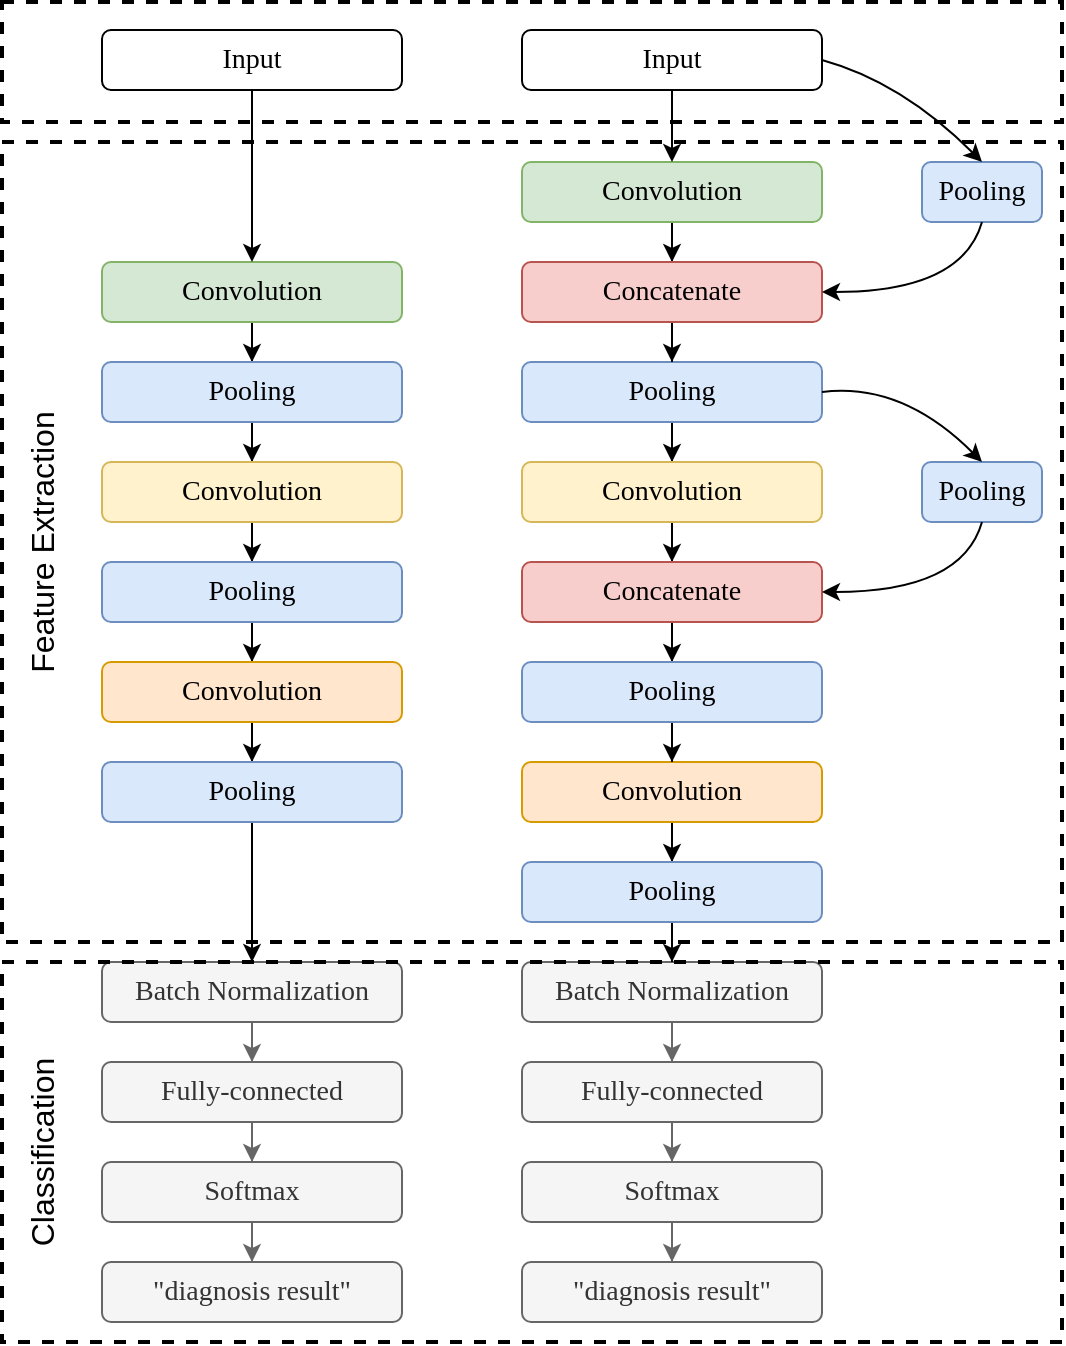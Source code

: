 <mxfile version="14.6.3" type="github">
  <diagram id="G1ueufbk49I8TSUFnGD2" name="Page-1">
    <mxGraphModel dx="1730" dy="820" grid="1" gridSize="10" guides="1" tooltips="1" connect="1" arrows="1" fold="1" page="1" pageScale="1" pageWidth="827" pageHeight="1169" math="0" shadow="0">
      <root>
        <mxCell id="0" />
        <mxCell id="1" parent="0" />
        <mxCell id="OHX--9mFXbIaixfxGd-B-17" value="" style="group;direction=east;rotation=90;" vertex="1" connectable="0" parent="1">
          <mxGeometry y="350" width="430" height="150" as="geometry" />
        </mxCell>
        <mxCell id="OHX--9mFXbIaixfxGd-B-27" style="edgeStyle=orthogonalEdgeStyle;rounded=0;orthogonalLoop=1;jettySize=auto;html=1;entryX=0.5;entryY=0;entryDx=0;entryDy=0;" edge="1" parent="OHX--9mFXbIaixfxGd-B-17" source="OHX--9mFXbIaixfxGd-B-3" target="OHX--9mFXbIaixfxGd-B-12">
          <mxGeometry relative="1" as="geometry" />
        </mxCell>
        <mxCell id="OHX--9mFXbIaixfxGd-B-3" value="&lt;p class=&quot;MsoNormal&quot;&gt;&lt;span style=&quot;font-family: &amp;#34;times new roman&amp;#34; ; font-size: 10.5pt&quot;&gt;Convolution&lt;/span&gt;&lt;/p&gt;" style="rounded=1;whiteSpace=wrap;html=1;rotation=0;direction=east;fillColor=#d5e8d4;strokeColor=#82b366;" vertex="1" parent="OHX--9mFXbIaixfxGd-B-17">
          <mxGeometry x="140" y="-190" width="150" height="30" as="geometry" />
        </mxCell>
        <mxCell id="OHX--9mFXbIaixfxGd-B-33" style="edgeStyle=orthogonalEdgeStyle;rounded=0;orthogonalLoop=1;jettySize=auto;html=1;entryX=0.5;entryY=0;entryDx=0;entryDy=0;fillColor=#f5f5f5;strokeColor=#666666;" edge="1" parent="OHX--9mFXbIaixfxGd-B-17" source="OHX--9mFXbIaixfxGd-B-8" target="OHX--9mFXbIaixfxGd-B-9">
          <mxGeometry relative="1" as="geometry" />
        </mxCell>
        <mxCell id="OHX--9mFXbIaixfxGd-B-8" value="&lt;p class=&quot;MsoNormal&quot;&gt;&lt;span style=&quot;font-family: &amp;#34;times new roman&amp;#34; ; font-size: 10.5pt&quot;&gt;B&lt;/span&gt;&lt;span style=&quot;font-family: &amp;#34;times new roman&amp;#34; ; font-size: 10.5pt&quot;&gt;atch&lt;/span&gt;&lt;span style=&quot;font-family: &amp;#34;times new roman&amp;#34; ; font-size: 10.5pt&quot;&gt;&amp;nbsp;N&lt;/span&gt;&lt;span style=&quot;font-family: &amp;#34;times new roman&amp;#34; ; font-size: 10.5pt&quot;&gt;ormalization&lt;/span&gt;&lt;/p&gt;" style="rounded=1;whiteSpace=wrap;html=1;rotation=0;direction=east;fillColor=#f5f5f5;strokeColor=#666666;fontColor=#333333;" vertex="1" parent="OHX--9mFXbIaixfxGd-B-17">
          <mxGeometry x="140" y="160" width="150" height="30" as="geometry" />
        </mxCell>
        <mxCell id="OHX--9mFXbIaixfxGd-B-34" style="edgeStyle=orthogonalEdgeStyle;rounded=0;orthogonalLoop=1;jettySize=auto;html=1;entryX=0.5;entryY=0;entryDx=0;entryDy=0;fillColor=#f5f5f5;strokeColor=#666666;" edge="1" parent="OHX--9mFXbIaixfxGd-B-17" source="OHX--9mFXbIaixfxGd-B-9" target="OHX--9mFXbIaixfxGd-B-11">
          <mxGeometry relative="1" as="geometry" />
        </mxCell>
        <mxCell id="OHX--9mFXbIaixfxGd-B-9" value="&lt;p class=&quot;MsoNormal&quot;&gt;&lt;span style=&quot;font-family: &amp;#34;times new roman&amp;#34; ; font-size: 10.5pt&quot;&gt;Fully-connected&lt;/span&gt;&lt;/p&gt;" style="rounded=1;whiteSpace=wrap;html=1;rotation=0;direction=east;fillColor=#f5f5f5;strokeColor=#666666;fontColor=#333333;" vertex="1" parent="OHX--9mFXbIaixfxGd-B-17">
          <mxGeometry x="140" y="210" width="150" height="30" as="geometry" />
        </mxCell>
        <mxCell id="OHX--9mFXbIaixfxGd-B-11" value="&lt;p class=&quot;MsoNormal&quot;&gt;&lt;font face=&quot;times new roman&quot;&gt;&lt;span style=&quot;font-size: 14px&quot;&gt;Softmax&lt;/span&gt;&lt;/font&gt;&lt;/p&gt;" style="rounded=1;whiteSpace=wrap;html=1;rotation=0;direction=east;fillColor=#f5f5f5;strokeColor=#666666;fontColor=#333333;" vertex="1" parent="OHX--9mFXbIaixfxGd-B-17">
          <mxGeometry x="140" y="260" width="150" height="30" as="geometry" />
        </mxCell>
        <mxCell id="OHX--9mFXbIaixfxGd-B-28" style="edgeStyle=orthogonalEdgeStyle;rounded=0;orthogonalLoop=1;jettySize=auto;html=1;" edge="1" parent="OHX--9mFXbIaixfxGd-B-17" source="OHX--9mFXbIaixfxGd-B-12" target="OHX--9mFXbIaixfxGd-B-13">
          <mxGeometry relative="1" as="geometry" />
        </mxCell>
        <mxCell id="OHX--9mFXbIaixfxGd-B-12" value="&lt;p class=&quot;MsoNormal&quot;&gt;&lt;span style=&quot;font-family: &amp;#34;times new roman&amp;#34; ; font-size: 10.5pt&quot;&gt;P&lt;/span&gt;&lt;span style=&quot;font-family: &amp;#34;times new roman&amp;#34; ; font-size: 10.5pt&quot;&gt;ool&lt;/span&gt;&lt;span style=&quot;font-family: &amp;#34;times new roman&amp;#34; ; font-size: 10.5pt&quot;&gt;ing&lt;/span&gt;&lt;/p&gt;" style="rounded=1;whiteSpace=wrap;html=1;rotation=0;direction=east;fillColor=#dae8fc;strokeColor=#6c8ebf;" vertex="1" parent="OHX--9mFXbIaixfxGd-B-17">
          <mxGeometry x="140" y="-140" width="150" height="30" as="geometry" />
        </mxCell>
        <mxCell id="OHX--9mFXbIaixfxGd-B-29" style="edgeStyle=orthogonalEdgeStyle;rounded=0;orthogonalLoop=1;jettySize=auto;html=1;entryX=0.5;entryY=0;entryDx=0;entryDy=0;" edge="1" parent="OHX--9mFXbIaixfxGd-B-17" source="OHX--9mFXbIaixfxGd-B-13" target="OHX--9mFXbIaixfxGd-B-14">
          <mxGeometry relative="1" as="geometry" />
        </mxCell>
        <mxCell id="OHX--9mFXbIaixfxGd-B-13" value="&lt;p class=&quot;MsoNormal&quot;&gt;&lt;span style=&quot;font-family: &amp;#34;times new roman&amp;#34; ; font-size: 10.5pt&quot;&gt;Convolution&lt;/span&gt;&lt;/p&gt;" style="rounded=1;whiteSpace=wrap;html=1;rotation=0;direction=east;fillColor=#fff2cc;strokeColor=#d6b656;" vertex="1" parent="OHX--9mFXbIaixfxGd-B-17">
          <mxGeometry x="140" y="-90" width="150" height="30" as="geometry" />
        </mxCell>
        <mxCell id="OHX--9mFXbIaixfxGd-B-30" style="edgeStyle=orthogonalEdgeStyle;rounded=0;orthogonalLoop=1;jettySize=auto;html=1;entryX=0.5;entryY=0;entryDx=0;entryDy=0;" edge="1" parent="OHX--9mFXbIaixfxGd-B-17" source="OHX--9mFXbIaixfxGd-B-14" target="OHX--9mFXbIaixfxGd-B-15">
          <mxGeometry relative="1" as="geometry" />
        </mxCell>
        <mxCell id="OHX--9mFXbIaixfxGd-B-14" value="&lt;p class=&quot;MsoNormal&quot;&gt;&lt;span style=&quot;font-family: &amp;#34;times new roman&amp;#34; ; font-size: 10.5pt&quot;&gt;P&lt;/span&gt;&lt;span style=&quot;font-family: &amp;#34;times new roman&amp;#34; ; font-size: 10.5pt&quot;&gt;ool&lt;/span&gt;&lt;span style=&quot;font-family: &amp;#34;times new roman&amp;#34; ; font-size: 10.5pt&quot;&gt;ing&lt;/span&gt;&lt;/p&gt;" style="rounded=1;whiteSpace=wrap;html=1;rotation=0;direction=east;fillColor=#dae8fc;strokeColor=#6c8ebf;" vertex="1" parent="OHX--9mFXbIaixfxGd-B-17">
          <mxGeometry x="140" y="-40" width="150" height="30" as="geometry" />
        </mxCell>
        <mxCell id="OHX--9mFXbIaixfxGd-B-31" style="edgeStyle=orthogonalEdgeStyle;rounded=0;orthogonalLoop=1;jettySize=auto;html=1;" edge="1" parent="OHX--9mFXbIaixfxGd-B-17" source="OHX--9mFXbIaixfxGd-B-15" target="OHX--9mFXbIaixfxGd-B-16">
          <mxGeometry relative="1" as="geometry" />
        </mxCell>
        <mxCell id="OHX--9mFXbIaixfxGd-B-15" value="&lt;p class=&quot;MsoNormal&quot;&gt;&lt;span style=&quot;font-family: &amp;#34;times new roman&amp;#34; ; font-size: 10.5pt&quot;&gt;Convolution&lt;/span&gt;&lt;/p&gt;" style="rounded=1;whiteSpace=wrap;html=1;rotation=0;direction=east;fillColor=#ffe6cc;strokeColor=#d79b00;" vertex="1" parent="OHX--9mFXbIaixfxGd-B-17">
          <mxGeometry x="140" y="10" width="150" height="30" as="geometry" />
        </mxCell>
        <mxCell id="OHX--9mFXbIaixfxGd-B-32" style="edgeStyle=orthogonalEdgeStyle;rounded=0;orthogonalLoop=1;jettySize=auto;html=1;entryX=0.5;entryY=0;entryDx=0;entryDy=0;" edge="1" parent="OHX--9mFXbIaixfxGd-B-17" source="OHX--9mFXbIaixfxGd-B-16" target="OHX--9mFXbIaixfxGd-B-8">
          <mxGeometry relative="1" as="geometry" />
        </mxCell>
        <mxCell id="OHX--9mFXbIaixfxGd-B-16" value="&lt;p class=&quot;MsoNormal&quot;&gt;&lt;span style=&quot;font-family: &amp;#34;times new roman&amp;#34; ; font-size: 10.5pt&quot;&gt;P&lt;/span&gt;&lt;span style=&quot;font-family: &amp;#34;times new roman&amp;#34; ; font-size: 10.5pt&quot;&gt;ool&lt;/span&gt;&lt;span style=&quot;font-family: &amp;#34;times new roman&amp;#34; ; font-size: 10.5pt&quot;&gt;ing&lt;/span&gt;&lt;/p&gt;" style="rounded=1;whiteSpace=wrap;html=1;rotation=0;direction=east;fillColor=#dae8fc;strokeColor=#6c8ebf;" vertex="1" parent="OHX--9mFXbIaixfxGd-B-17">
          <mxGeometry x="140" y="60" width="150" height="30" as="geometry" />
        </mxCell>
        <mxCell id="OHX--9mFXbIaixfxGd-B-26" style="edgeStyle=orthogonalEdgeStyle;rounded=0;orthogonalLoop=1;jettySize=auto;html=1;entryX=0.5;entryY=0;entryDx=0;entryDy=0;" edge="1" parent="1" source="OHX--9mFXbIaixfxGd-B-25" target="OHX--9mFXbIaixfxGd-B-3">
          <mxGeometry relative="1" as="geometry" />
        </mxCell>
        <mxCell id="OHX--9mFXbIaixfxGd-B-25" value="&lt;p class=&quot;MsoNormal&quot;&gt;&lt;span style=&quot;font-family: &amp;#34;times new roman&amp;#34; ; font-size: 10.5pt&quot;&gt;Input&lt;/span&gt;&lt;/p&gt;" style="rounded=1;whiteSpace=wrap;html=1;rotation=0;direction=east;" vertex="1" parent="1">
          <mxGeometry x="140" y="44" width="150" height="30" as="geometry" />
        </mxCell>
        <mxCell id="OHX--9mFXbIaixfxGd-B-35" value="&lt;p class=&quot;MsoNormal&quot;&gt;&lt;font face=&quot;times new roman&quot;&gt;&lt;span style=&quot;font-size: 14px&quot;&gt;&quot;diagnosis result&quot;&lt;/span&gt;&lt;/font&gt;&lt;/p&gt;" style="rounded=1;whiteSpace=wrap;html=1;rotation=0;direction=east;fillColor=#f5f5f5;strokeColor=#666666;fontColor=#333333;" vertex="1" parent="1">
          <mxGeometry x="140" y="660" width="150" height="30" as="geometry" />
        </mxCell>
        <mxCell id="OHX--9mFXbIaixfxGd-B-36" style="edgeStyle=orthogonalEdgeStyle;rounded=0;orthogonalLoop=1;jettySize=auto;html=1;fillColor=#f5f5f5;strokeColor=#666666;" edge="1" parent="1" source="OHX--9mFXbIaixfxGd-B-11" target="OHX--9mFXbIaixfxGd-B-35">
          <mxGeometry relative="1" as="geometry" />
        </mxCell>
        <mxCell id="OHX--9mFXbIaixfxGd-B-37" value="" style="group;direction=east;rotation=90;" vertex="1" connectable="0" parent="1">
          <mxGeometry x="210" y="250" width="430" height="150" as="geometry" />
        </mxCell>
        <mxCell id="OHX--9mFXbIaixfxGd-B-66" style="edgeStyle=orthogonalEdgeStyle;rounded=0;orthogonalLoop=1;jettySize=auto;html=1;" edge="1" parent="OHX--9mFXbIaixfxGd-B-37" source="OHX--9mFXbIaixfxGd-B-39" target="OHX--9mFXbIaixfxGd-B-65">
          <mxGeometry relative="1" as="geometry" />
        </mxCell>
        <mxCell id="OHX--9mFXbIaixfxGd-B-39" value="&lt;p class=&quot;MsoNormal&quot;&gt;&lt;span style=&quot;font-family: &amp;#34;times new roman&amp;#34; ; font-size: 10.5pt&quot;&gt;Convolution&lt;/span&gt;&lt;/p&gt;" style="rounded=1;whiteSpace=wrap;html=1;rotation=0;direction=east;fillColor=#d5e8d4;strokeColor=#82b366;" vertex="1" parent="OHX--9mFXbIaixfxGd-B-37">
          <mxGeometry x="140" y="-140" width="150" height="30" as="geometry" />
        </mxCell>
        <mxCell id="OHX--9mFXbIaixfxGd-B-40" style="edgeStyle=orthogonalEdgeStyle;rounded=0;orthogonalLoop=1;jettySize=auto;html=1;entryX=0.5;entryY=0;entryDx=0;entryDy=0;fillColor=#f5f5f5;strokeColor=#666666;" edge="1" parent="OHX--9mFXbIaixfxGd-B-37" source="OHX--9mFXbIaixfxGd-B-41" target="OHX--9mFXbIaixfxGd-B-43">
          <mxGeometry relative="1" as="geometry" />
        </mxCell>
        <mxCell id="OHX--9mFXbIaixfxGd-B-41" value="&lt;p class=&quot;MsoNormal&quot;&gt;&lt;span style=&quot;font-family: &amp;#34;times new roman&amp;#34; ; font-size: 10.5pt&quot;&gt;B&lt;/span&gt;&lt;span style=&quot;font-family: &amp;#34;times new roman&amp;#34; ; font-size: 10.5pt&quot;&gt;atch&lt;/span&gt;&lt;span style=&quot;font-family: &amp;#34;times new roman&amp;#34; ; font-size: 10.5pt&quot;&gt;&amp;nbsp;N&lt;/span&gt;&lt;span style=&quot;font-family: &amp;#34;times new roman&amp;#34; ; font-size: 10.5pt&quot;&gt;ormalization&lt;/span&gt;&lt;/p&gt;" style="rounded=1;whiteSpace=wrap;html=1;rotation=0;direction=east;fillColor=#f5f5f5;strokeColor=#666666;fontColor=#333333;" vertex="1" parent="OHX--9mFXbIaixfxGd-B-37">
          <mxGeometry x="140" y="260" width="150" height="30" as="geometry" />
        </mxCell>
        <mxCell id="OHX--9mFXbIaixfxGd-B-42" style="edgeStyle=orthogonalEdgeStyle;rounded=0;orthogonalLoop=1;jettySize=auto;html=1;entryX=0.5;entryY=0;entryDx=0;entryDy=0;fillColor=#f5f5f5;strokeColor=#666666;" edge="1" parent="OHX--9mFXbIaixfxGd-B-37" source="OHX--9mFXbIaixfxGd-B-43" target="OHX--9mFXbIaixfxGd-B-44">
          <mxGeometry relative="1" as="geometry" />
        </mxCell>
        <mxCell id="OHX--9mFXbIaixfxGd-B-43" value="&lt;p class=&quot;MsoNormal&quot;&gt;&lt;span style=&quot;font-family: &amp;#34;times new roman&amp;#34; ; font-size: 10.5pt&quot;&gt;Fully-connected&lt;/span&gt;&lt;/p&gt;" style="rounded=1;whiteSpace=wrap;html=1;rotation=0;direction=east;fillColor=#f5f5f5;strokeColor=#666666;fontColor=#333333;" vertex="1" parent="OHX--9mFXbIaixfxGd-B-37">
          <mxGeometry x="140" y="310" width="150" height="30" as="geometry" />
        </mxCell>
        <mxCell id="OHX--9mFXbIaixfxGd-B-44" value="&lt;p class=&quot;MsoNormal&quot;&gt;&lt;font face=&quot;times new roman&quot;&gt;&lt;span style=&quot;font-size: 14px&quot;&gt;Softmax&lt;/span&gt;&lt;/font&gt;&lt;/p&gt;" style="rounded=1;whiteSpace=wrap;html=1;rotation=0;direction=east;fillColor=#f5f5f5;strokeColor=#666666;fontColor=#333333;" vertex="1" parent="OHX--9mFXbIaixfxGd-B-37">
          <mxGeometry x="140" y="360" width="150" height="30" as="geometry" />
        </mxCell>
        <mxCell id="OHX--9mFXbIaixfxGd-B-45" style="edgeStyle=orthogonalEdgeStyle;rounded=0;orthogonalLoop=1;jettySize=auto;html=1;" edge="1" parent="OHX--9mFXbIaixfxGd-B-37" source="OHX--9mFXbIaixfxGd-B-46" target="OHX--9mFXbIaixfxGd-B-48">
          <mxGeometry relative="1" as="geometry" />
        </mxCell>
        <mxCell id="OHX--9mFXbIaixfxGd-B-46" value="&lt;p class=&quot;MsoNormal&quot;&gt;&lt;span style=&quot;font-family: &amp;#34;times new roman&amp;#34; ; font-size: 10.5pt&quot;&gt;P&lt;/span&gt;&lt;span style=&quot;font-family: &amp;#34;times new roman&amp;#34; ; font-size: 10.5pt&quot;&gt;ool&lt;/span&gt;&lt;span style=&quot;font-family: &amp;#34;times new roman&amp;#34; ; font-size: 10.5pt&quot;&gt;ing&lt;/span&gt;&lt;/p&gt;" style="rounded=1;whiteSpace=wrap;html=1;rotation=0;direction=east;fillColor=#dae8fc;strokeColor=#6c8ebf;" vertex="1" parent="OHX--9mFXbIaixfxGd-B-37">
          <mxGeometry x="140" y="-40" width="150" height="30" as="geometry" />
        </mxCell>
        <mxCell id="OHX--9mFXbIaixfxGd-B-76" style="edgeStyle=orthogonalEdgeStyle;rounded=0;orthogonalLoop=1;jettySize=auto;html=1;" edge="1" parent="OHX--9mFXbIaixfxGd-B-37" source="OHX--9mFXbIaixfxGd-B-48" target="OHX--9mFXbIaixfxGd-B-50">
          <mxGeometry relative="1" as="geometry" />
        </mxCell>
        <mxCell id="OHX--9mFXbIaixfxGd-B-48" value="&lt;p class=&quot;MsoNormal&quot;&gt;&lt;span style=&quot;font-family: &amp;#34;times new roman&amp;#34; ; font-size: 10.5pt&quot;&gt;Convolution&lt;/span&gt;&lt;/p&gt;" style="rounded=1;whiteSpace=wrap;html=1;rotation=0;direction=east;fillColor=#fff2cc;strokeColor=#d6b656;" vertex="1" parent="OHX--9mFXbIaixfxGd-B-37">
          <mxGeometry x="140" y="10" width="150" height="30" as="geometry" />
        </mxCell>
        <mxCell id="OHX--9mFXbIaixfxGd-B-77" style="edgeStyle=orthogonalEdgeStyle;rounded=0;orthogonalLoop=1;jettySize=auto;html=1;entryX=0.5;entryY=0;entryDx=0;entryDy=0;" edge="1" parent="OHX--9mFXbIaixfxGd-B-37" source="OHX--9mFXbIaixfxGd-B-50" target="OHX--9mFXbIaixfxGd-B-69">
          <mxGeometry relative="1" as="geometry" />
        </mxCell>
        <mxCell id="OHX--9mFXbIaixfxGd-B-50" value="&lt;p class=&quot;MsoNormal&quot;&gt;&lt;span style=&quot;font-family: &amp;#34;times new roman&amp;#34; ; font-size: 14px&quot;&gt;Concatenate&lt;/span&gt;&lt;br&gt;&lt;/p&gt;" style="rounded=1;whiteSpace=wrap;html=1;rotation=0;direction=east;fillColor=#f8cecc;strokeColor=#b85450;" vertex="1" parent="OHX--9mFXbIaixfxGd-B-37">
          <mxGeometry x="140" y="60" width="150" height="30" as="geometry" />
        </mxCell>
        <mxCell id="OHX--9mFXbIaixfxGd-B-51" style="edgeStyle=orthogonalEdgeStyle;rounded=0;orthogonalLoop=1;jettySize=auto;html=1;" edge="1" parent="OHX--9mFXbIaixfxGd-B-37" source="OHX--9mFXbIaixfxGd-B-52" target="OHX--9mFXbIaixfxGd-B-54">
          <mxGeometry relative="1" as="geometry" />
        </mxCell>
        <mxCell id="OHX--9mFXbIaixfxGd-B-52" value="&lt;p class=&quot;MsoNormal&quot;&gt;&lt;span style=&quot;font-family: &amp;#34;times new roman&amp;#34; ; font-size: 10.5pt&quot;&gt;Convolution&lt;/span&gt;&lt;/p&gt;" style="rounded=1;whiteSpace=wrap;html=1;rotation=0;direction=east;fillColor=#ffe6cc;strokeColor=#d79b00;" vertex="1" parent="OHX--9mFXbIaixfxGd-B-37">
          <mxGeometry x="140" y="160" width="150" height="30" as="geometry" />
        </mxCell>
        <mxCell id="OHX--9mFXbIaixfxGd-B-53" style="edgeStyle=orthogonalEdgeStyle;rounded=0;orthogonalLoop=1;jettySize=auto;html=1;entryX=0.5;entryY=0;entryDx=0;entryDy=0;" edge="1" parent="OHX--9mFXbIaixfxGd-B-37" source="OHX--9mFXbIaixfxGd-B-54" target="OHX--9mFXbIaixfxGd-B-41">
          <mxGeometry relative="1" as="geometry" />
        </mxCell>
        <mxCell id="OHX--9mFXbIaixfxGd-B-54" value="&lt;p class=&quot;MsoNormal&quot;&gt;&lt;span style=&quot;font-family: &amp;#34;times new roman&amp;#34; ; font-size: 10.5pt&quot;&gt;P&lt;/span&gt;&lt;span style=&quot;font-family: &amp;#34;times new roman&amp;#34; ; font-size: 10.5pt&quot;&gt;ool&lt;/span&gt;&lt;span style=&quot;font-family: &amp;#34;times new roman&amp;#34; ; font-size: 10.5pt&quot;&gt;ing&lt;/span&gt;&lt;/p&gt;" style="rounded=1;whiteSpace=wrap;html=1;rotation=0;direction=east;fillColor=#dae8fc;strokeColor=#6c8ebf;" vertex="1" parent="OHX--9mFXbIaixfxGd-B-37">
          <mxGeometry x="140" y="210" width="150" height="30" as="geometry" />
        </mxCell>
        <mxCell id="OHX--9mFXbIaixfxGd-B-68" style="edgeStyle=orthogonalEdgeStyle;rounded=0;orthogonalLoop=1;jettySize=auto;html=1;entryX=0.5;entryY=0;entryDx=0;entryDy=0;" edge="1" parent="OHX--9mFXbIaixfxGd-B-37" source="OHX--9mFXbIaixfxGd-B-65" target="OHX--9mFXbIaixfxGd-B-46">
          <mxGeometry relative="1" as="geometry" />
        </mxCell>
        <mxCell id="OHX--9mFXbIaixfxGd-B-65" value="&lt;p class=&quot;MsoNormal&quot;&gt;&lt;span style=&quot;font-family: &amp;#34;times new roman&amp;#34; ; font-size: 10.5pt&quot;&gt;Concatenate&lt;/span&gt;&lt;/p&gt;" style="rounded=1;whiteSpace=wrap;html=1;rotation=0;direction=east;fillColor=#f8cecc;strokeColor=#b85450;" vertex="1" parent="OHX--9mFXbIaixfxGd-B-37">
          <mxGeometry x="140" y="-90" width="150" height="30" as="geometry" />
        </mxCell>
        <mxCell id="OHX--9mFXbIaixfxGd-B-78" style="edgeStyle=orthogonalEdgeStyle;rounded=0;orthogonalLoop=1;jettySize=auto;html=1;entryX=0.5;entryY=0;entryDx=0;entryDy=0;" edge="1" parent="OHX--9mFXbIaixfxGd-B-37" source="OHX--9mFXbIaixfxGd-B-69" target="OHX--9mFXbIaixfxGd-B-52">
          <mxGeometry relative="1" as="geometry" />
        </mxCell>
        <mxCell id="OHX--9mFXbIaixfxGd-B-69" value="&lt;p class=&quot;MsoNormal&quot;&gt;&lt;span style=&quot;font-family: &amp;#34;times new roman&amp;#34; ; font-size: 10.5pt&quot;&gt;P&lt;/span&gt;&lt;span style=&quot;font-family: &amp;#34;times new roman&amp;#34; ; font-size: 10.5pt&quot;&gt;ool&lt;/span&gt;&lt;span style=&quot;font-family: &amp;#34;times new roman&amp;#34; ; font-size: 10.5pt&quot;&gt;ing&lt;/span&gt;&lt;/p&gt;" style="rounded=1;whiteSpace=wrap;html=1;rotation=0;direction=east;fillColor=#dae8fc;strokeColor=#6c8ebf;" vertex="1" parent="OHX--9mFXbIaixfxGd-B-37">
          <mxGeometry x="140" y="110" width="150" height="30" as="geometry" />
        </mxCell>
        <mxCell id="OHX--9mFXbIaixfxGd-B-55" style="edgeStyle=orthogonalEdgeStyle;rounded=0;orthogonalLoop=1;jettySize=auto;html=1;entryX=0.5;entryY=0;entryDx=0;entryDy=0;" edge="1" parent="1" source="OHX--9mFXbIaixfxGd-B-56" target="OHX--9mFXbIaixfxGd-B-39">
          <mxGeometry relative="1" as="geometry" />
        </mxCell>
        <mxCell id="OHX--9mFXbIaixfxGd-B-56" value="&lt;p class=&quot;MsoNormal&quot;&gt;&lt;span style=&quot;font-family: &amp;#34;times new roman&amp;#34; ; font-size: 10.5pt&quot;&gt;Input&lt;/span&gt;&lt;/p&gt;" style="rounded=1;whiteSpace=wrap;html=1;rotation=0;direction=east;" vertex="1" parent="1">
          <mxGeometry x="350" y="44" width="150" height="30" as="geometry" />
        </mxCell>
        <mxCell id="OHX--9mFXbIaixfxGd-B-57" value="&lt;p class=&quot;MsoNormal&quot;&gt;&lt;font face=&quot;times new roman&quot;&gt;&lt;span style=&quot;font-size: 14px&quot;&gt;&quot;diagnosis result&quot;&lt;/span&gt;&lt;/font&gt;&lt;/p&gt;" style="rounded=1;whiteSpace=wrap;html=1;rotation=0;direction=east;fillColor=#f5f5f5;strokeColor=#666666;fontColor=#333333;" vertex="1" parent="1">
          <mxGeometry x="350" y="660" width="150" height="30" as="geometry" />
        </mxCell>
        <mxCell id="OHX--9mFXbIaixfxGd-B-58" style="edgeStyle=orthogonalEdgeStyle;rounded=0;orthogonalLoop=1;jettySize=auto;html=1;fillColor=#f5f5f5;strokeColor=#666666;" edge="1" parent="1" source="OHX--9mFXbIaixfxGd-B-44" target="OHX--9mFXbIaixfxGd-B-57">
          <mxGeometry relative="1" as="geometry" />
        </mxCell>
        <mxCell id="OHX--9mFXbIaixfxGd-B-61" value="&lt;p class=&quot;MsoNormal&quot;&gt;&lt;span style=&quot;font-family: &amp;#34;times new roman&amp;#34; ; font-size: 10.5pt&quot;&gt;P&lt;/span&gt;&lt;span style=&quot;font-family: &amp;#34;times new roman&amp;#34; ; font-size: 10.5pt&quot;&gt;ool&lt;/span&gt;&lt;span style=&quot;font-family: &amp;#34;times new roman&amp;#34; ; font-size: 10.5pt&quot;&gt;ing&lt;/span&gt;&lt;/p&gt;" style="rounded=1;whiteSpace=wrap;html=1;rotation=0;direction=east;fillColor=#dae8fc;strokeColor=#6c8ebf;" vertex="1" parent="1">
          <mxGeometry x="550" y="110" width="60" height="30" as="geometry" />
        </mxCell>
        <mxCell id="OHX--9mFXbIaixfxGd-B-62" value="" style="curved=1;endArrow=classic;html=1;exitX=1;exitY=0.5;exitDx=0;exitDy=0;entryX=0.5;entryY=0;entryDx=0;entryDy=0;" edge="1" parent="1" source="OHX--9mFXbIaixfxGd-B-56" target="OHX--9mFXbIaixfxGd-B-61">
          <mxGeometry width="50" height="50" relative="1" as="geometry">
            <mxPoint x="380" y="270" as="sourcePoint" />
            <mxPoint x="580" y="90" as="targetPoint" />
            <Array as="points">
              <mxPoint x="540" y="70" />
            </Array>
          </mxGeometry>
        </mxCell>
        <mxCell id="OHX--9mFXbIaixfxGd-B-64" value="" style="curved=1;endArrow=classic;html=1;entryX=1;entryY=0.5;entryDx=0;entryDy=0;exitX=0.5;exitY=1;exitDx=0;exitDy=0;" edge="1" parent="1" source="OHX--9mFXbIaixfxGd-B-61" target="OHX--9mFXbIaixfxGd-B-65">
          <mxGeometry width="50" height="50" relative="1" as="geometry">
            <mxPoint x="530" y="210" as="sourcePoint" />
            <mxPoint x="580" y="160" as="targetPoint" />
            <Array as="points">
              <mxPoint x="570" y="175" />
            </Array>
          </mxGeometry>
        </mxCell>
        <mxCell id="OHX--9mFXbIaixfxGd-B-71" value="&lt;p class=&quot;MsoNormal&quot;&gt;&lt;span style=&quot;font-family: &amp;#34;times new roman&amp;#34; ; font-size: 10.5pt&quot;&gt;P&lt;/span&gt;&lt;span style=&quot;font-family: &amp;#34;times new roman&amp;#34; ; font-size: 10.5pt&quot;&gt;ool&lt;/span&gt;&lt;span style=&quot;font-family: &amp;#34;times new roman&amp;#34; ; font-size: 10.5pt&quot;&gt;ing&lt;/span&gt;&lt;/p&gt;" style="rounded=1;whiteSpace=wrap;html=1;rotation=0;direction=east;fillColor=#dae8fc;strokeColor=#6c8ebf;" vertex="1" parent="1">
          <mxGeometry x="550" y="260" width="60" height="30" as="geometry" />
        </mxCell>
        <mxCell id="OHX--9mFXbIaixfxGd-B-72" value="" style="curved=1;endArrow=classic;html=1;exitX=1;exitY=0.5;exitDx=0;exitDy=0;entryX=0.5;entryY=0;entryDx=0;entryDy=0;" edge="1" parent="1" target="OHX--9mFXbIaixfxGd-B-71">
          <mxGeometry width="50" height="50" relative="1" as="geometry">
            <mxPoint x="500" y="225" as="sourcePoint" />
            <mxPoint x="580" y="240" as="targetPoint" />
            <Array as="points">
              <mxPoint x="540" y="220" />
            </Array>
          </mxGeometry>
        </mxCell>
        <mxCell id="OHX--9mFXbIaixfxGd-B-73" value="" style="curved=1;endArrow=classic;html=1;entryX=1;entryY=0.5;entryDx=0;entryDy=0;exitX=0.5;exitY=1;exitDx=0;exitDy=0;" edge="1" parent="1" source="OHX--9mFXbIaixfxGd-B-71">
          <mxGeometry width="50" height="50" relative="1" as="geometry">
            <mxPoint x="530" y="360" as="sourcePoint" />
            <mxPoint x="500" y="325" as="targetPoint" />
            <Array as="points">
              <mxPoint x="570" y="325" />
            </Array>
          </mxGeometry>
        </mxCell>
        <mxCell id="OHX--9mFXbIaixfxGd-B-79" value="" style="rounded=0;whiteSpace=wrap;html=1;fillColor=none;dashed=1;strokeWidth=2;" vertex="1" parent="1">
          <mxGeometry x="90" y="100" width="530" height="400" as="geometry" />
        </mxCell>
        <mxCell id="OHX--9mFXbIaixfxGd-B-80" value="" style="rounded=0;whiteSpace=wrap;html=1;fillColor=none;dashed=1;strokeWidth=2;" vertex="1" parent="1">
          <mxGeometry x="90" y="510" width="530" height="190" as="geometry" />
        </mxCell>
        <mxCell id="OHX--9mFXbIaixfxGd-B-81" value="" style="rounded=0;whiteSpace=wrap;html=1;fillColor=none;dashed=1;strokeWidth=2;" vertex="1" parent="1">
          <mxGeometry x="90" y="30" width="530" height="60" as="geometry" />
        </mxCell>
        <mxCell id="OHX--9mFXbIaixfxGd-B-82" value="&lt;font style=&quot;font-size: 16px&quot;&gt;Feature Extraction&lt;/font&gt;" style="text;html=1;strokeColor=none;fillColor=none;align=center;verticalAlign=middle;whiteSpace=wrap;rounded=0;dashed=1;rotation=-90;" vertex="1" parent="1">
          <mxGeometry x="30" y="290" width="160" height="20" as="geometry" />
        </mxCell>
        <mxCell id="OHX--9mFXbIaixfxGd-B-84" value="&lt;font style=&quot;font-size: 16px&quot;&gt;Classification&lt;/font&gt;" style="text;html=1;strokeColor=none;fillColor=none;align=center;verticalAlign=middle;whiteSpace=wrap;rounded=0;dashed=1;rotation=-90;" vertex="1" parent="1">
          <mxGeometry x="30" y="595" width="160" height="20" as="geometry" />
        </mxCell>
      </root>
    </mxGraphModel>
  </diagram>
</mxfile>

